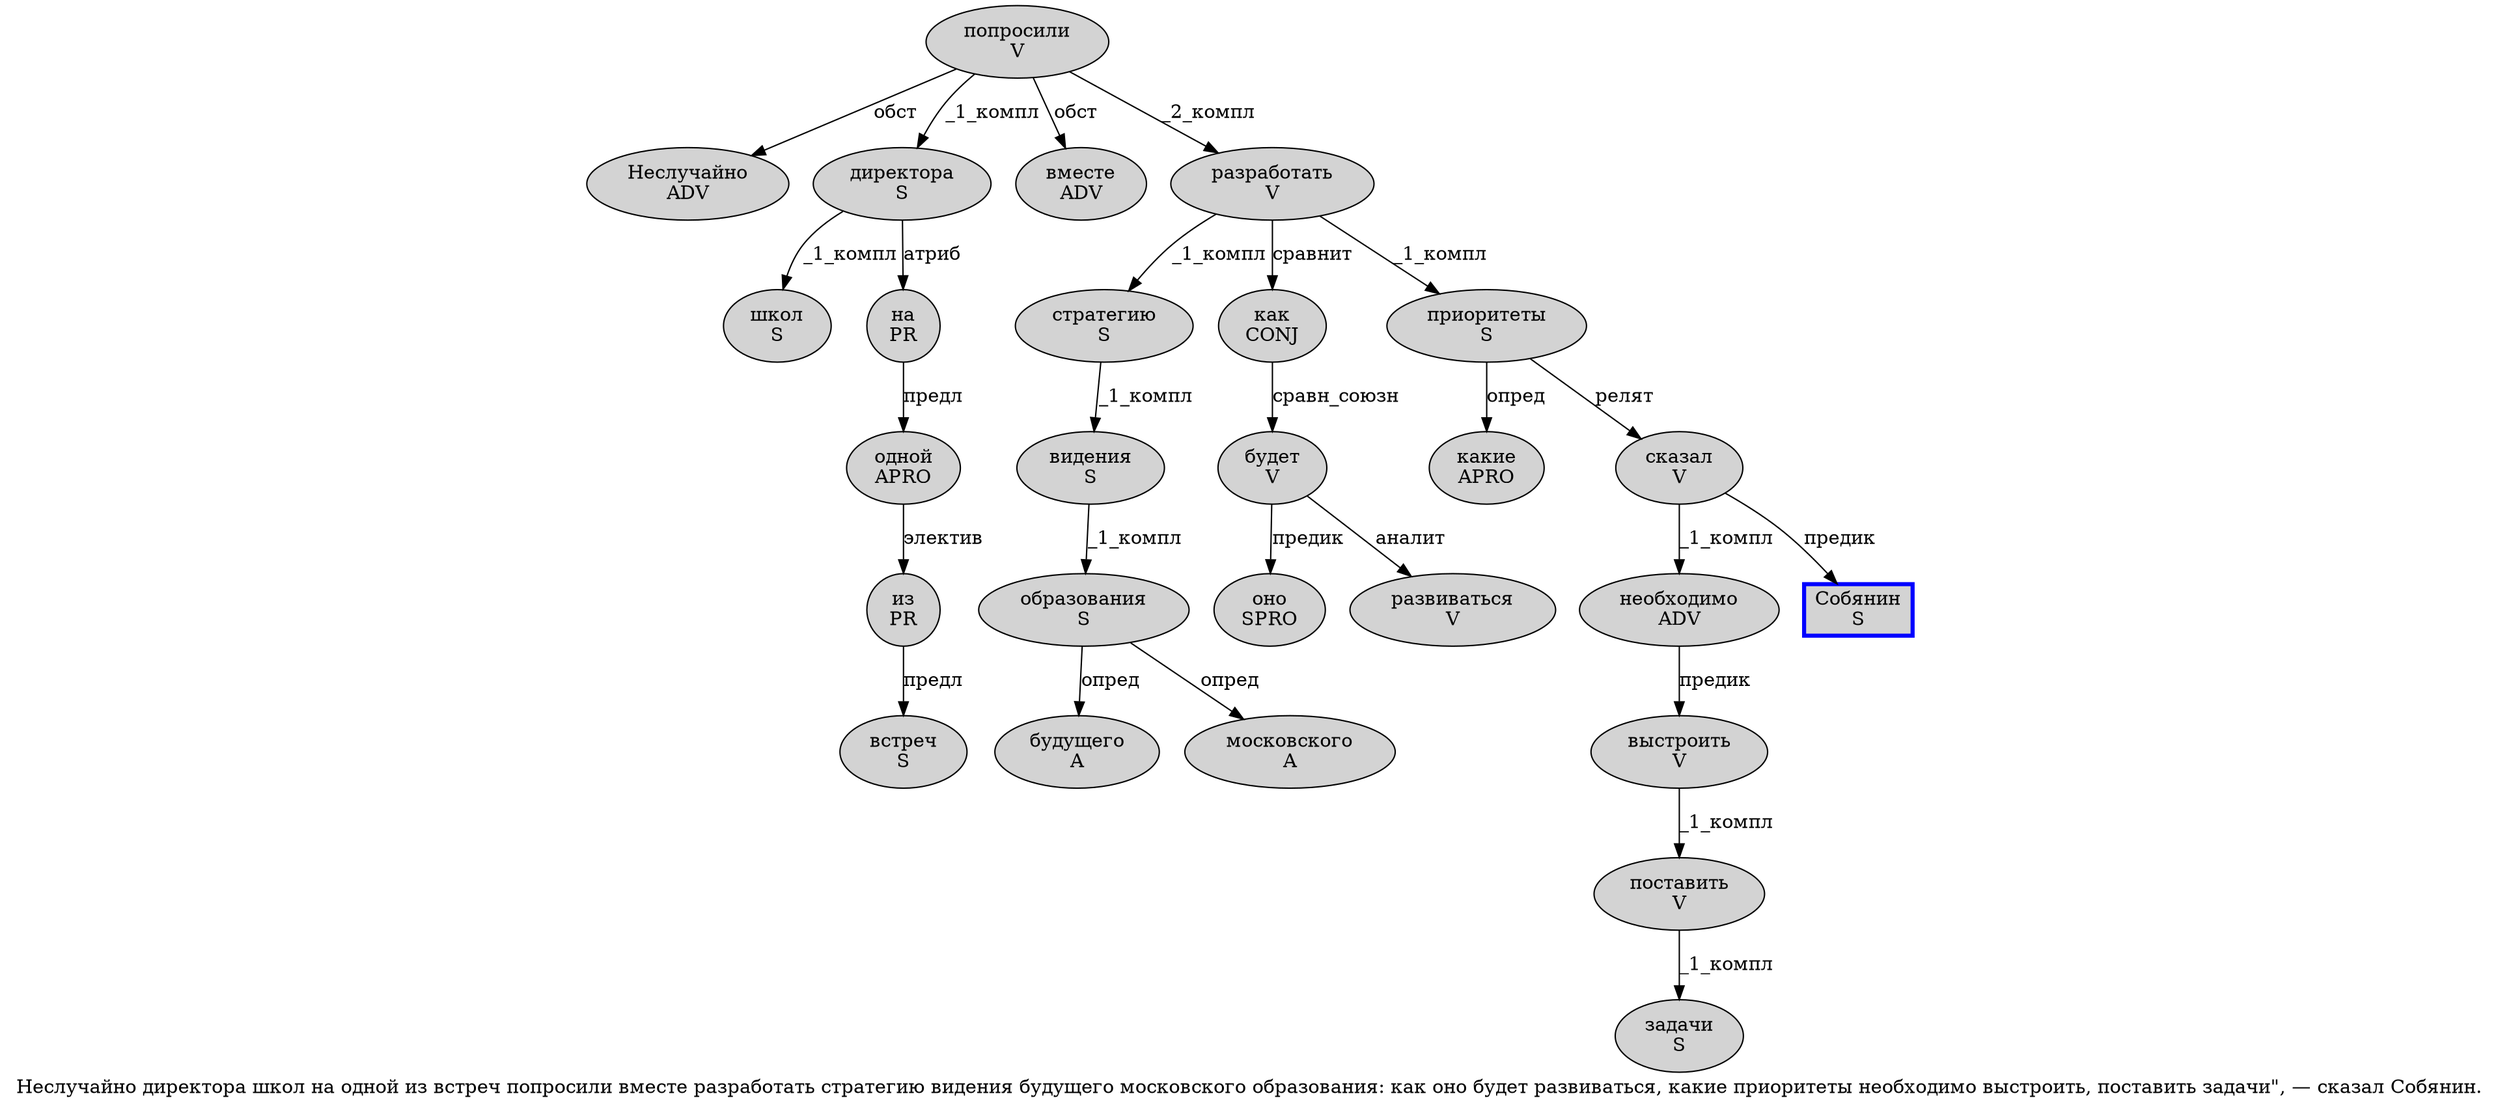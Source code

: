 digraph SENTENCE_761 {
	graph [label="Неслучайно директора школ на одной из встреч попросили вместе разработать стратегию видения будущего московского образования: как оно будет развиваться, какие приоритеты необходимо выстроить, поставить задачи\", — сказал Собянин."]
	node [style=filled]
		0 [label="Неслучайно
ADV" color="" fillcolor=lightgray penwidth=1 shape=ellipse]
		1 [label="директора
S" color="" fillcolor=lightgray penwidth=1 shape=ellipse]
		2 [label="школ
S" color="" fillcolor=lightgray penwidth=1 shape=ellipse]
		3 [label="на
PR" color="" fillcolor=lightgray penwidth=1 shape=ellipse]
		4 [label="одной
APRO" color="" fillcolor=lightgray penwidth=1 shape=ellipse]
		5 [label="из
PR" color="" fillcolor=lightgray penwidth=1 shape=ellipse]
		6 [label="встреч
S" color="" fillcolor=lightgray penwidth=1 shape=ellipse]
		7 [label="попросили
V" color="" fillcolor=lightgray penwidth=1 shape=ellipse]
		8 [label="вместе
ADV" color="" fillcolor=lightgray penwidth=1 shape=ellipse]
		9 [label="разработать
V" color="" fillcolor=lightgray penwidth=1 shape=ellipse]
		10 [label="стратегию
S" color="" fillcolor=lightgray penwidth=1 shape=ellipse]
		11 [label="видения
S" color="" fillcolor=lightgray penwidth=1 shape=ellipse]
		12 [label="будущего
A" color="" fillcolor=lightgray penwidth=1 shape=ellipse]
		13 [label="московского
A" color="" fillcolor=lightgray penwidth=1 shape=ellipse]
		14 [label="образования
S" color="" fillcolor=lightgray penwidth=1 shape=ellipse]
		16 [label="как
CONJ" color="" fillcolor=lightgray penwidth=1 shape=ellipse]
		17 [label="оно
SPRO" color="" fillcolor=lightgray penwidth=1 shape=ellipse]
		18 [label="будет
V" color="" fillcolor=lightgray penwidth=1 shape=ellipse]
		19 [label="развиваться
V" color="" fillcolor=lightgray penwidth=1 shape=ellipse]
		21 [label="какие
APRO" color="" fillcolor=lightgray penwidth=1 shape=ellipse]
		22 [label="приоритеты
S" color="" fillcolor=lightgray penwidth=1 shape=ellipse]
		23 [label="необходимо
ADV" color="" fillcolor=lightgray penwidth=1 shape=ellipse]
		24 [label="выстроить
V" color="" fillcolor=lightgray penwidth=1 shape=ellipse]
		26 [label="поставить
V" color="" fillcolor=lightgray penwidth=1 shape=ellipse]
		27 [label="задачи
S" color="" fillcolor=lightgray penwidth=1 shape=ellipse]
		31 [label="сказал
V" color="" fillcolor=lightgray penwidth=1 shape=ellipse]
		32 [label="Собянин
S" color=blue fillcolor=lightgray penwidth=3 shape=box]
			22 -> 21 [label="опред"]
			22 -> 31 [label="релят"]
			7 -> 0 [label="обст"]
			7 -> 1 [label="_1_компл"]
			7 -> 8 [label="обст"]
			7 -> 9 [label="_2_компл"]
			23 -> 24 [label="предик"]
			4 -> 5 [label="электив"]
			5 -> 6 [label="предл"]
			3 -> 4 [label="предл"]
			11 -> 14 [label="_1_компл"]
			16 -> 18 [label="сравн_союзн"]
			9 -> 10 [label="_1_компл"]
			9 -> 16 [label="сравнит"]
			9 -> 22 [label="_1_компл"]
			14 -> 12 [label="опред"]
			14 -> 13 [label="опред"]
			18 -> 17 [label="предик"]
			18 -> 19 [label="аналит"]
			10 -> 11 [label="_1_компл"]
			26 -> 27 [label="_1_компл"]
			1 -> 2 [label="_1_компл"]
			1 -> 3 [label="атриб"]
			24 -> 26 [label="_1_компл"]
			31 -> 23 [label="_1_компл"]
			31 -> 32 [label="предик"]
}
